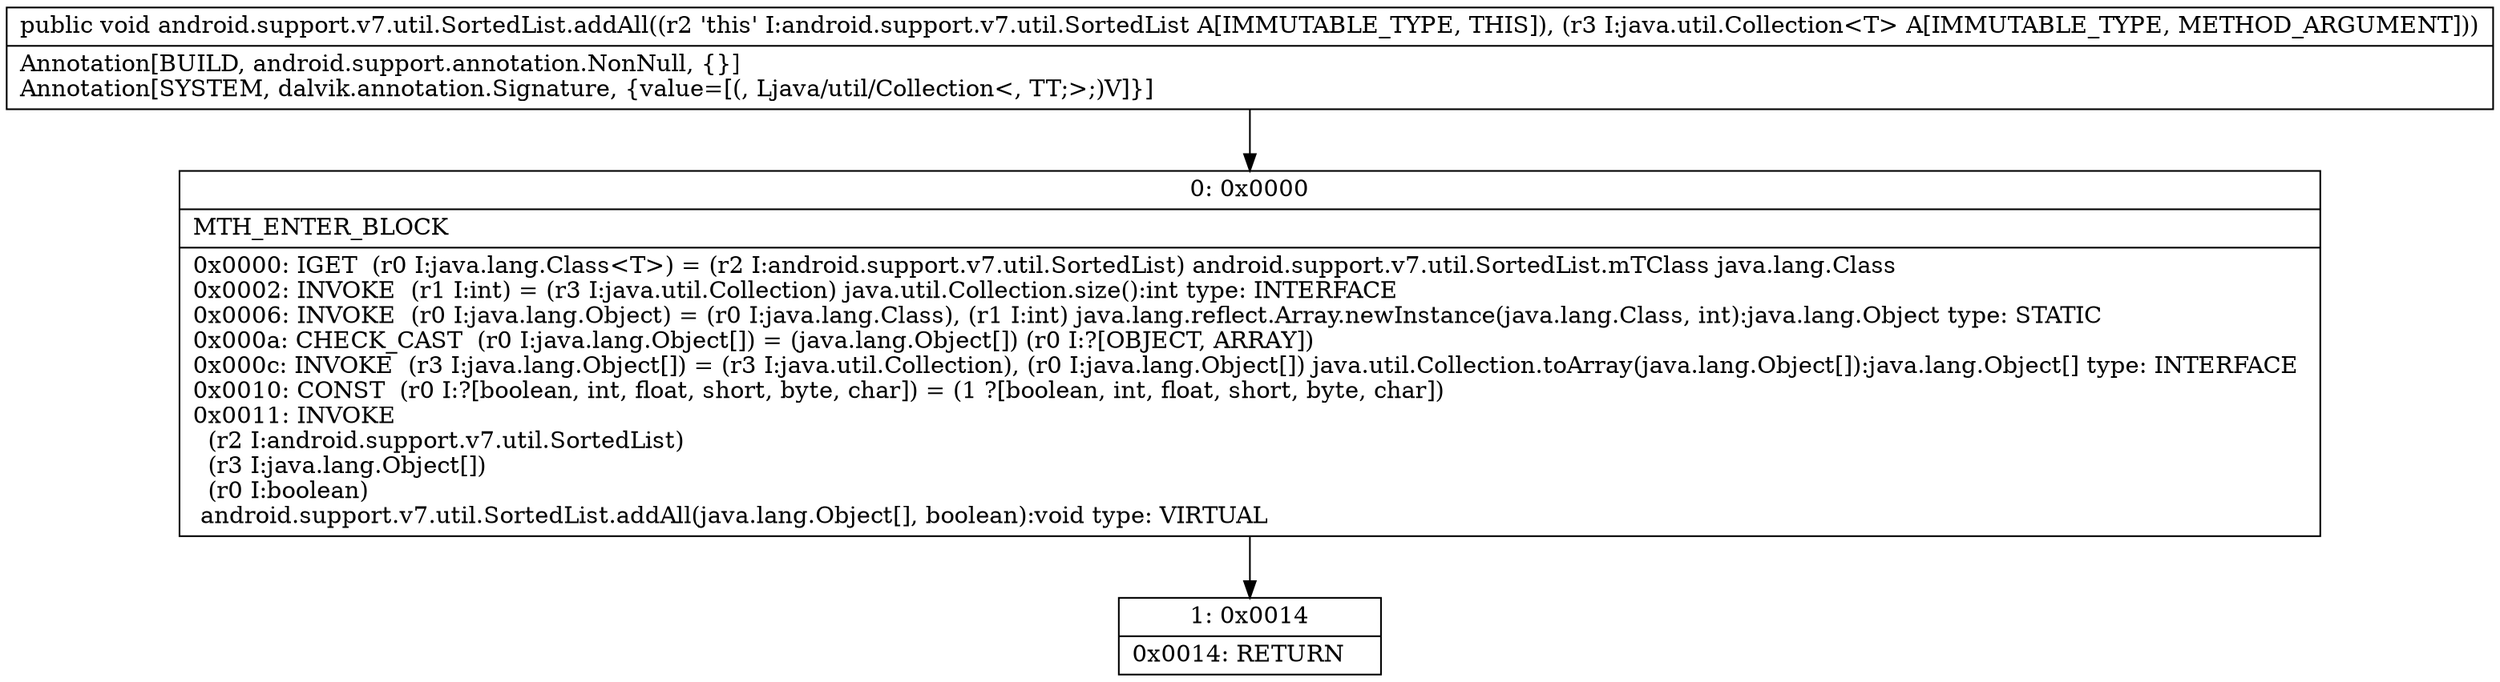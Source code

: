 digraph "CFG forandroid.support.v7.util.SortedList.addAll(Ljava\/util\/Collection;)V" {
Node_0 [shape=record,label="{0\:\ 0x0000|MTH_ENTER_BLOCK\l|0x0000: IGET  (r0 I:java.lang.Class\<T\>) = (r2 I:android.support.v7.util.SortedList) android.support.v7.util.SortedList.mTClass java.lang.Class \l0x0002: INVOKE  (r1 I:int) = (r3 I:java.util.Collection) java.util.Collection.size():int type: INTERFACE \l0x0006: INVOKE  (r0 I:java.lang.Object) = (r0 I:java.lang.Class), (r1 I:int) java.lang.reflect.Array.newInstance(java.lang.Class, int):java.lang.Object type: STATIC \l0x000a: CHECK_CAST  (r0 I:java.lang.Object[]) = (java.lang.Object[]) (r0 I:?[OBJECT, ARRAY]) \l0x000c: INVOKE  (r3 I:java.lang.Object[]) = (r3 I:java.util.Collection), (r0 I:java.lang.Object[]) java.util.Collection.toArray(java.lang.Object[]):java.lang.Object[] type: INTERFACE \l0x0010: CONST  (r0 I:?[boolean, int, float, short, byte, char]) = (1 ?[boolean, int, float, short, byte, char]) \l0x0011: INVOKE  \l  (r2 I:android.support.v7.util.SortedList)\l  (r3 I:java.lang.Object[])\l  (r0 I:boolean)\l android.support.v7.util.SortedList.addAll(java.lang.Object[], boolean):void type: VIRTUAL \l}"];
Node_1 [shape=record,label="{1\:\ 0x0014|0x0014: RETURN   \l}"];
MethodNode[shape=record,label="{public void android.support.v7.util.SortedList.addAll((r2 'this' I:android.support.v7.util.SortedList A[IMMUTABLE_TYPE, THIS]), (r3 I:java.util.Collection\<T\> A[IMMUTABLE_TYPE, METHOD_ARGUMENT]))  | Annotation[BUILD, android.support.annotation.NonNull, \{\}]\lAnnotation[SYSTEM, dalvik.annotation.Signature, \{value=[(, Ljava\/util\/Collection\<, TT;\>;)V]\}]\l}"];
MethodNode -> Node_0;
Node_0 -> Node_1;
}

